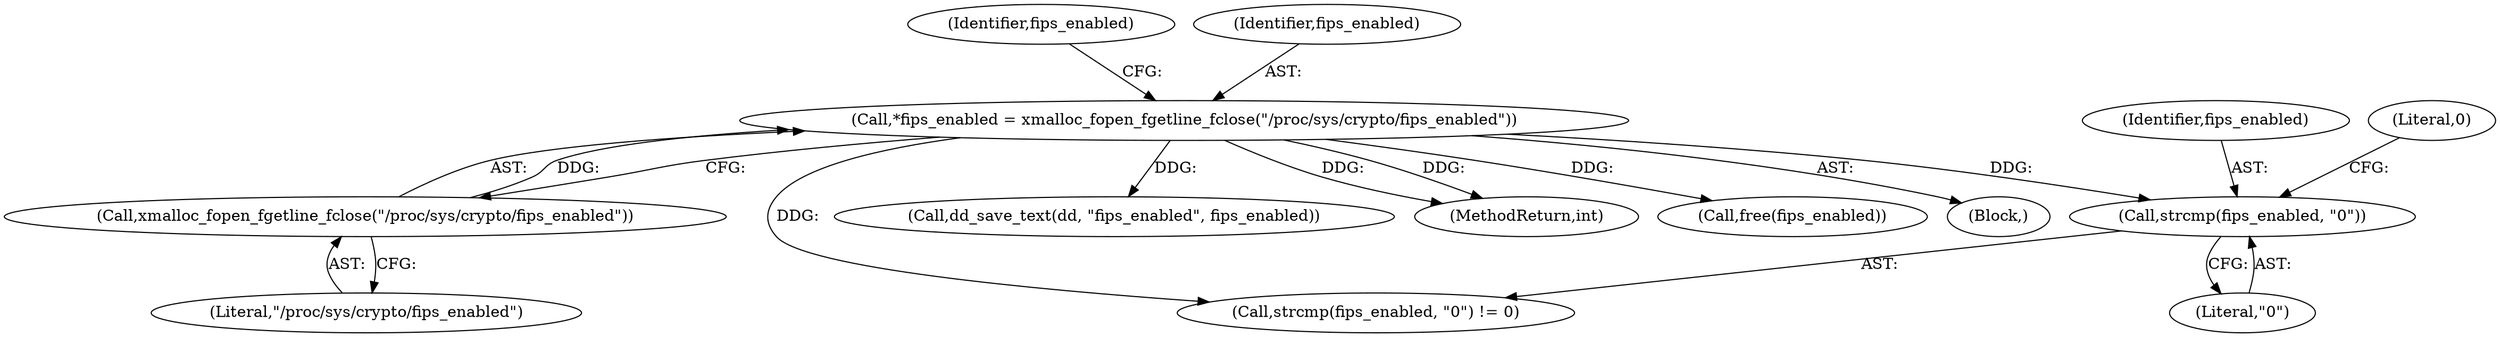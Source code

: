 digraph "0_abrt_4f2c1ddd3e3b81d2d5146b883115371f1cada9f9@API" {
"1000836" [label="(Call,strcmp(fips_enabled, \"0\"))"];
"1000827" [label="(Call,*fips_enabled = xmalloc_fopen_fgetline_fclose(\"/proc/sys/crypto/fips_enabled\"))"];
"1000829" [label="(Call,xmalloc_fopen_fgetline_fclose(\"/proc/sys/crypto/fips_enabled\"))"];
"1000835" [label="(Call,strcmp(fips_enabled, \"0\") != 0)"];
"1000832" [label="(Identifier,fips_enabled)"];
"1000840" [label="(Call,dd_save_text(dd, \"fips_enabled\", fips_enabled))"];
"1000830" [label="(Literal,\"/proc/sys/crypto/fips_enabled\")"];
"1000837" [label="(Identifier,fips_enabled)"];
"1000827" [label="(Call,*fips_enabled = xmalloc_fopen_fgetline_fclose(\"/proc/sys/crypto/fips_enabled\"))"];
"1000829" [label="(Call,xmalloc_fopen_fgetline_fclose(\"/proc/sys/crypto/fips_enabled\"))"];
"1000828" [label="(Identifier,fips_enabled)"];
"1000836" [label="(Call,strcmp(fips_enabled, \"0\"))"];
"1001171" [label="(MethodReturn,int)"];
"1000838" [label="(Literal,\"0\")"];
"1000839" [label="(Literal,0)"];
"1000844" [label="(Call,free(fips_enabled))"];
"1000624" [label="(Block,)"];
"1000836" -> "1000835"  [label="AST: "];
"1000836" -> "1000838"  [label="CFG: "];
"1000837" -> "1000836"  [label="AST: "];
"1000838" -> "1000836"  [label="AST: "];
"1000839" -> "1000836"  [label="CFG: "];
"1000827" -> "1000836"  [label="DDG: "];
"1000827" -> "1000624"  [label="AST: "];
"1000827" -> "1000829"  [label="CFG: "];
"1000828" -> "1000827"  [label="AST: "];
"1000829" -> "1000827"  [label="AST: "];
"1000832" -> "1000827"  [label="CFG: "];
"1000827" -> "1001171"  [label="DDG: "];
"1000827" -> "1001171"  [label="DDG: "];
"1000829" -> "1000827"  [label="DDG: "];
"1000827" -> "1000835"  [label="DDG: "];
"1000827" -> "1000840"  [label="DDG: "];
"1000827" -> "1000844"  [label="DDG: "];
"1000829" -> "1000830"  [label="CFG: "];
"1000830" -> "1000829"  [label="AST: "];
}
